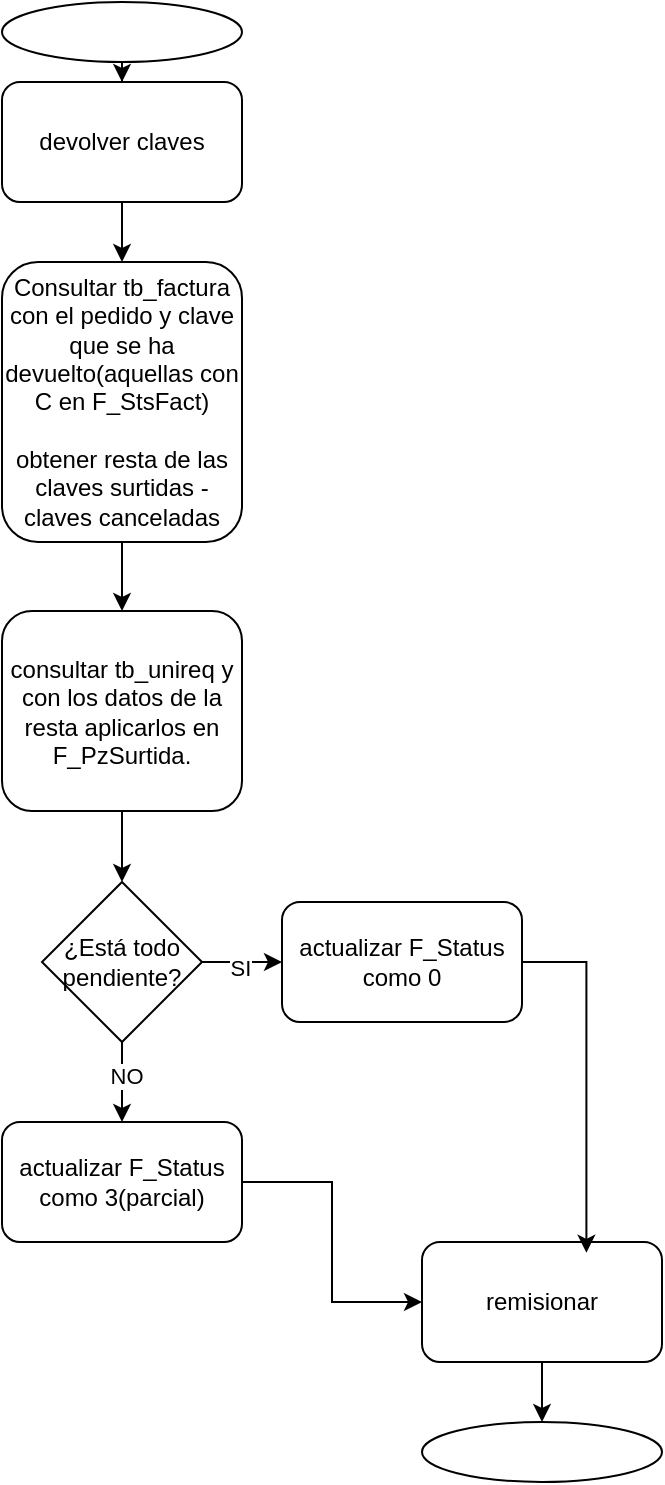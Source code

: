 <mxfile version="28.2.5">
  <diagram name="Página-1" id="Hl8yDdRmfJIduMSGg-D1">
    <mxGraphModel dx="1829" dy="754" grid="1" gridSize="10" guides="1" tooltips="1" connect="1" arrows="1" fold="1" page="1" pageScale="1" pageWidth="827" pageHeight="1169" math="0" shadow="0">
      <root>
        <mxCell id="0" />
        <mxCell id="1" parent="0" />
        <mxCell id="nUd3EC4KVX3uS_AmEfSx-3" value="" style="edgeStyle=orthogonalEdgeStyle;rounded=0;orthogonalLoop=1;jettySize=auto;html=1;" edge="1" parent="1" source="nUd3EC4KVX3uS_AmEfSx-1" target="nUd3EC4KVX3uS_AmEfSx-2">
          <mxGeometry relative="1" as="geometry" />
        </mxCell>
        <mxCell id="nUd3EC4KVX3uS_AmEfSx-1" value="" style="ellipse;whiteSpace=wrap;html=1;" vertex="1" parent="1">
          <mxGeometry x="250" y="180" width="120" height="30" as="geometry" />
        </mxCell>
        <mxCell id="nUd3EC4KVX3uS_AmEfSx-5" value="" style="edgeStyle=orthogonalEdgeStyle;rounded=0;orthogonalLoop=1;jettySize=auto;html=1;" edge="1" parent="1" source="nUd3EC4KVX3uS_AmEfSx-2" target="nUd3EC4KVX3uS_AmEfSx-4">
          <mxGeometry relative="1" as="geometry" />
        </mxCell>
        <mxCell id="nUd3EC4KVX3uS_AmEfSx-2" value="devolver claves" style="rounded=1;whiteSpace=wrap;html=1;" vertex="1" parent="1">
          <mxGeometry x="250" y="220" width="120" height="60" as="geometry" />
        </mxCell>
        <mxCell id="nUd3EC4KVX3uS_AmEfSx-7" value="" style="edgeStyle=orthogonalEdgeStyle;rounded=0;orthogonalLoop=1;jettySize=auto;html=1;" edge="1" parent="1" source="nUd3EC4KVX3uS_AmEfSx-4" target="nUd3EC4KVX3uS_AmEfSx-6">
          <mxGeometry relative="1" as="geometry" />
        </mxCell>
        <mxCell id="nUd3EC4KVX3uS_AmEfSx-4" value="Consultar tb_factura con el pedido y clave que se ha devuelto(aquellas con C en F_StsFact)&lt;div&gt;&lt;br&gt;&lt;/div&gt;&lt;div&gt;obtener resta de las claves surtidas - claves canceladas&lt;/div&gt;" style="rounded=1;whiteSpace=wrap;html=1;" vertex="1" parent="1">
          <mxGeometry x="250" y="310" width="120" height="140" as="geometry" />
        </mxCell>
        <mxCell id="nUd3EC4KVX3uS_AmEfSx-9" value="" style="edgeStyle=orthogonalEdgeStyle;rounded=0;orthogonalLoop=1;jettySize=auto;html=1;entryX=0.5;entryY=0;entryDx=0;entryDy=0;" edge="1" parent="1" source="nUd3EC4KVX3uS_AmEfSx-6" target="nUd3EC4KVX3uS_AmEfSx-11">
          <mxGeometry relative="1" as="geometry">
            <mxPoint x="310" y="620" as="targetPoint" />
          </mxGeometry>
        </mxCell>
        <mxCell id="nUd3EC4KVX3uS_AmEfSx-6" value="consultar tb_unireq y con los datos de la resta aplicarlos en F_PzSurtida." style="rounded=1;whiteSpace=wrap;html=1;" vertex="1" parent="1">
          <mxGeometry x="250" y="484.5" width="120" height="100" as="geometry" />
        </mxCell>
        <mxCell id="nUd3EC4KVX3uS_AmEfSx-15" value="" style="edgeStyle=orthogonalEdgeStyle;rounded=0;orthogonalLoop=1;jettySize=auto;html=1;" edge="1" parent="1" source="nUd3EC4KVX3uS_AmEfSx-11" target="nUd3EC4KVX3uS_AmEfSx-14">
          <mxGeometry relative="1" as="geometry" />
        </mxCell>
        <mxCell id="nUd3EC4KVX3uS_AmEfSx-16" value="SI" style="edgeLabel;html=1;align=center;verticalAlign=middle;resizable=0;points=[];" vertex="1" connectable="0" parent="nUd3EC4KVX3uS_AmEfSx-15">
          <mxGeometry x="-0.07" y="-3" relative="1" as="geometry">
            <mxPoint as="offset" />
          </mxGeometry>
        </mxCell>
        <mxCell id="nUd3EC4KVX3uS_AmEfSx-18" value="" style="edgeStyle=orthogonalEdgeStyle;rounded=0;orthogonalLoop=1;jettySize=auto;html=1;" edge="1" parent="1" source="nUd3EC4KVX3uS_AmEfSx-11" target="nUd3EC4KVX3uS_AmEfSx-17">
          <mxGeometry relative="1" as="geometry" />
        </mxCell>
        <mxCell id="nUd3EC4KVX3uS_AmEfSx-20" value="NO" style="edgeLabel;html=1;align=center;verticalAlign=middle;resizable=0;points=[];" vertex="1" connectable="0" parent="nUd3EC4KVX3uS_AmEfSx-18">
          <mxGeometry x="-0.15" y="2" relative="1" as="geometry">
            <mxPoint as="offset" />
          </mxGeometry>
        </mxCell>
        <mxCell id="nUd3EC4KVX3uS_AmEfSx-11" value="¿Está todo pendiente?" style="rhombus;whiteSpace=wrap;html=1;" vertex="1" parent="1">
          <mxGeometry x="270" y="620" width="80" height="80" as="geometry" />
        </mxCell>
        <mxCell id="nUd3EC4KVX3uS_AmEfSx-14" value="actualizar F_Status como 0" style="rounded=1;whiteSpace=wrap;html=1;" vertex="1" parent="1">
          <mxGeometry x="390" y="630" width="120" height="60" as="geometry" />
        </mxCell>
        <mxCell id="nUd3EC4KVX3uS_AmEfSx-23" style="edgeStyle=orthogonalEdgeStyle;rounded=0;orthogonalLoop=1;jettySize=auto;html=1;exitX=1;exitY=0.5;exitDx=0;exitDy=0;entryX=0;entryY=0.5;entryDx=0;entryDy=0;" edge="1" parent="1" source="nUd3EC4KVX3uS_AmEfSx-17" target="nUd3EC4KVX3uS_AmEfSx-21">
          <mxGeometry relative="1" as="geometry" />
        </mxCell>
        <mxCell id="nUd3EC4KVX3uS_AmEfSx-17" value="actualizar F_Status como 3(parcial)" style="rounded=1;whiteSpace=wrap;html=1;" vertex="1" parent="1">
          <mxGeometry x="250" y="740" width="120" height="60" as="geometry" />
        </mxCell>
        <mxCell id="nUd3EC4KVX3uS_AmEfSx-26" value="" style="edgeStyle=orthogonalEdgeStyle;rounded=0;orthogonalLoop=1;jettySize=auto;html=1;" edge="1" parent="1" source="nUd3EC4KVX3uS_AmEfSx-21" target="nUd3EC4KVX3uS_AmEfSx-25">
          <mxGeometry relative="1" as="geometry" />
        </mxCell>
        <mxCell id="nUd3EC4KVX3uS_AmEfSx-21" value="remisionar" style="rounded=1;whiteSpace=wrap;html=1;" vertex="1" parent="1">
          <mxGeometry x="460" y="800" width="120" height="60" as="geometry" />
        </mxCell>
        <mxCell id="nUd3EC4KVX3uS_AmEfSx-22" style="edgeStyle=orthogonalEdgeStyle;rounded=0;orthogonalLoop=1;jettySize=auto;html=1;exitX=1;exitY=0.5;exitDx=0;exitDy=0;entryX=0.685;entryY=0.09;entryDx=0;entryDy=0;entryPerimeter=0;" edge="1" parent="1" source="nUd3EC4KVX3uS_AmEfSx-14" target="nUd3EC4KVX3uS_AmEfSx-21">
          <mxGeometry relative="1" as="geometry" />
        </mxCell>
        <mxCell id="nUd3EC4KVX3uS_AmEfSx-25" value="" style="ellipse;whiteSpace=wrap;html=1;" vertex="1" parent="1">
          <mxGeometry x="460" y="890" width="120" height="30" as="geometry" />
        </mxCell>
      </root>
    </mxGraphModel>
  </diagram>
</mxfile>
